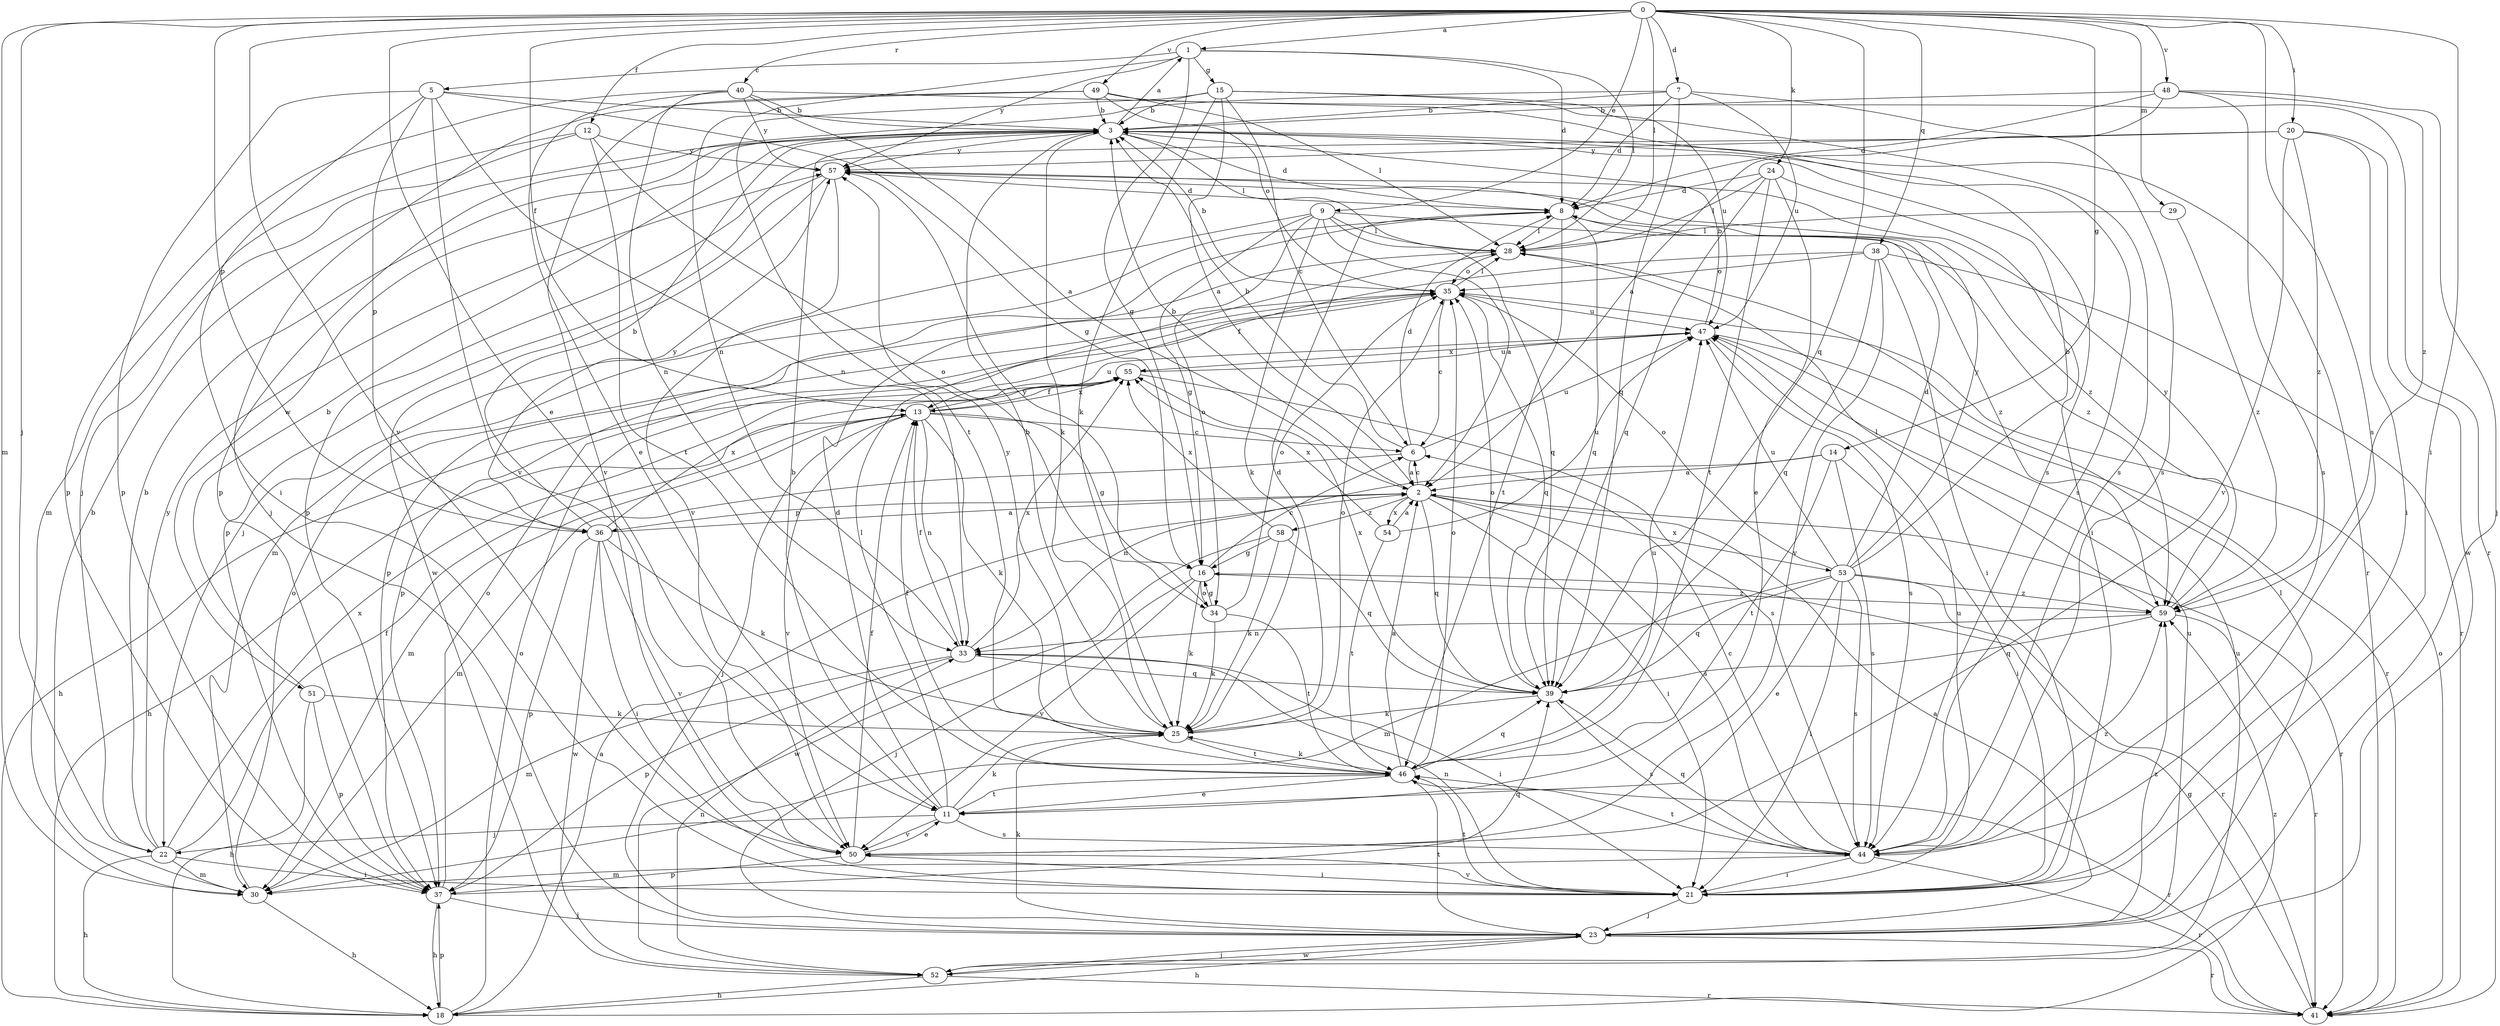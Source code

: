 strict digraph  {
0;
1;
2;
3;
5;
6;
7;
8;
9;
11;
12;
13;
14;
15;
16;
18;
20;
21;
22;
23;
24;
25;
28;
29;
30;
33;
34;
35;
36;
37;
38;
39;
40;
41;
44;
46;
47;
48;
49;
50;
51;
52;
53;
54;
55;
57;
58;
59;
0 -> 1  [label=a];
0 -> 7  [label=d];
0 -> 9  [label=e];
0 -> 11  [label=e];
0 -> 12  [label=f];
0 -> 13  [label=f];
0 -> 14  [label=g];
0 -> 20  [label=i];
0 -> 21  [label=i];
0 -> 22  [label=j];
0 -> 24  [label=k];
0 -> 28  [label=l];
0 -> 29  [label=m];
0 -> 30  [label=m];
0 -> 36  [label=p];
0 -> 38  [label=q];
0 -> 39  [label=q];
0 -> 40  [label=r];
0 -> 44  [label=s];
0 -> 48  [label=v];
0 -> 49  [label=v];
0 -> 50  [label=v];
1 -> 5  [label=c];
1 -> 8  [label=d];
1 -> 15  [label=g];
1 -> 16  [label=g];
1 -> 28  [label=l];
1 -> 33  [label=n];
1 -> 57  [label=y];
2 -> 3  [label=b];
2 -> 6  [label=c];
2 -> 21  [label=i];
2 -> 36  [label=p];
2 -> 39  [label=q];
2 -> 41  [label=r];
2 -> 44  [label=s];
2 -> 53  [label=x];
2 -> 54  [label=x];
2 -> 58  [label=z];
3 -> 1  [label=a];
3 -> 8  [label=d];
3 -> 25  [label=k];
3 -> 28  [label=l];
3 -> 41  [label=r];
3 -> 44  [label=s];
3 -> 51  [label=w];
3 -> 57  [label=y];
5 -> 3  [label=b];
5 -> 16  [label=g];
5 -> 21  [label=i];
5 -> 33  [label=n];
5 -> 36  [label=p];
5 -> 37  [label=p];
5 -> 50  [label=v];
6 -> 2  [label=a];
6 -> 3  [label=b];
6 -> 8  [label=d];
6 -> 30  [label=m];
6 -> 47  [label=u];
7 -> 3  [label=b];
7 -> 8  [label=d];
7 -> 37  [label=p];
7 -> 39  [label=q];
7 -> 44  [label=s];
7 -> 47  [label=u];
8 -> 28  [label=l];
8 -> 30  [label=m];
8 -> 39  [label=q];
8 -> 46  [label=t];
8 -> 59  [label=z];
9 -> 2  [label=a];
9 -> 16  [label=g];
9 -> 22  [label=j];
9 -> 25  [label=k];
9 -> 28  [label=l];
9 -> 34  [label=o];
9 -> 39  [label=q];
9 -> 59  [label=z];
11 -> 3  [label=b];
11 -> 8  [label=d];
11 -> 22  [label=j];
11 -> 25  [label=k];
11 -> 28  [label=l];
11 -> 44  [label=s];
11 -> 46  [label=t];
11 -> 50  [label=v];
12 -> 22  [label=j];
12 -> 30  [label=m];
12 -> 34  [label=o];
12 -> 46  [label=t];
12 -> 57  [label=y];
13 -> 6  [label=c];
13 -> 16  [label=g];
13 -> 18  [label=h];
13 -> 23  [label=j];
13 -> 25  [label=k];
13 -> 30  [label=m];
13 -> 33  [label=n];
13 -> 47  [label=u];
13 -> 50  [label=v];
13 -> 55  [label=x];
14 -> 2  [label=a];
14 -> 21  [label=i];
14 -> 33  [label=n];
14 -> 44  [label=s];
14 -> 46  [label=t];
15 -> 2  [label=a];
15 -> 3  [label=b];
15 -> 6  [label=c];
15 -> 25  [label=k];
15 -> 44  [label=s];
15 -> 46  [label=t];
15 -> 47  [label=u];
16 -> 6  [label=c];
16 -> 23  [label=j];
16 -> 25  [label=k];
16 -> 34  [label=o];
16 -> 50  [label=v];
16 -> 59  [label=z];
18 -> 2  [label=a];
18 -> 35  [label=o];
18 -> 37  [label=p];
18 -> 59  [label=z];
20 -> 21  [label=i];
20 -> 37  [label=p];
20 -> 50  [label=v];
20 -> 52  [label=w];
20 -> 57  [label=y];
20 -> 59  [label=z];
21 -> 23  [label=j];
21 -> 33  [label=n];
21 -> 46  [label=t];
21 -> 47  [label=u];
21 -> 50  [label=v];
22 -> 3  [label=b];
22 -> 13  [label=f];
22 -> 18  [label=h];
22 -> 21  [label=i];
22 -> 30  [label=m];
22 -> 55  [label=x];
22 -> 57  [label=y];
23 -> 2  [label=a];
23 -> 18  [label=h];
23 -> 25  [label=k];
23 -> 28  [label=l];
23 -> 41  [label=r];
23 -> 46  [label=t];
23 -> 47  [label=u];
23 -> 52  [label=w];
23 -> 59  [label=z];
24 -> 8  [label=d];
24 -> 11  [label=e];
24 -> 21  [label=i];
24 -> 28  [label=l];
24 -> 39  [label=q];
24 -> 46  [label=t];
25 -> 3  [label=b];
25 -> 8  [label=d];
25 -> 35  [label=o];
25 -> 46  [label=t];
25 -> 57  [label=y];
28 -> 35  [label=o];
28 -> 37  [label=p];
29 -> 28  [label=l];
29 -> 59  [label=z];
30 -> 3  [label=b];
30 -> 18  [label=h];
30 -> 35  [label=o];
33 -> 13  [label=f];
33 -> 21  [label=i];
33 -> 30  [label=m];
33 -> 37  [label=p];
33 -> 39  [label=q];
33 -> 55  [label=x];
34 -> 16  [label=g];
34 -> 25  [label=k];
34 -> 35  [label=o];
34 -> 46  [label=t];
34 -> 57  [label=y];
35 -> 3  [label=b];
35 -> 6  [label=c];
35 -> 28  [label=l];
35 -> 37  [label=p];
35 -> 39  [label=q];
35 -> 47  [label=u];
36 -> 2  [label=a];
36 -> 3  [label=b];
36 -> 21  [label=i];
36 -> 25  [label=k];
36 -> 37  [label=p];
36 -> 50  [label=v];
36 -> 52  [label=w];
36 -> 55  [label=x];
36 -> 57  [label=y];
37 -> 18  [label=h];
37 -> 23  [label=j];
37 -> 35  [label=o];
37 -> 39  [label=q];
38 -> 13  [label=f];
38 -> 21  [label=i];
38 -> 35  [label=o];
38 -> 39  [label=q];
38 -> 41  [label=r];
38 -> 50  [label=v];
39 -> 25  [label=k];
39 -> 35  [label=o];
39 -> 44  [label=s];
39 -> 55  [label=x];
40 -> 2  [label=a];
40 -> 3  [label=b];
40 -> 11  [label=e];
40 -> 33  [label=n];
40 -> 37  [label=p];
40 -> 44  [label=s];
40 -> 57  [label=y];
41 -> 16  [label=g];
41 -> 35  [label=o];
44 -> 6  [label=c];
44 -> 21  [label=i];
44 -> 30  [label=m];
44 -> 39  [label=q];
44 -> 41  [label=r];
44 -> 46  [label=t];
44 -> 59  [label=z];
46 -> 2  [label=a];
46 -> 11  [label=e];
46 -> 13  [label=f];
46 -> 25  [label=k];
46 -> 35  [label=o];
46 -> 39  [label=q];
46 -> 41  [label=r];
46 -> 47  [label=u];
47 -> 3  [label=b];
47 -> 41  [label=r];
47 -> 44  [label=s];
47 -> 55  [label=x];
48 -> 2  [label=a];
48 -> 3  [label=b];
48 -> 8  [label=d];
48 -> 23  [label=j];
48 -> 44  [label=s];
48 -> 59  [label=z];
49 -> 3  [label=b];
49 -> 23  [label=j];
49 -> 28  [label=l];
49 -> 35  [label=o];
49 -> 41  [label=r];
49 -> 50  [label=v];
50 -> 11  [label=e];
50 -> 13  [label=f];
50 -> 21  [label=i];
50 -> 37  [label=p];
51 -> 3  [label=b];
51 -> 18  [label=h];
51 -> 25  [label=k];
51 -> 37  [label=p];
52 -> 18  [label=h];
52 -> 23  [label=j];
52 -> 33  [label=n];
52 -> 41  [label=r];
52 -> 47  [label=u];
53 -> 3  [label=b];
53 -> 8  [label=d];
53 -> 11  [label=e];
53 -> 21  [label=i];
53 -> 30  [label=m];
53 -> 35  [label=o];
53 -> 39  [label=q];
53 -> 41  [label=r];
53 -> 44  [label=s];
53 -> 47  [label=u];
53 -> 57  [label=y];
53 -> 59  [label=z];
54 -> 2  [label=a];
54 -> 46  [label=t];
54 -> 47  [label=u];
54 -> 55  [label=x];
55 -> 13  [label=f];
55 -> 18  [label=h];
55 -> 44  [label=s];
55 -> 47  [label=u];
57 -> 8  [label=d];
57 -> 37  [label=p];
57 -> 50  [label=v];
57 -> 52  [label=w];
57 -> 59  [label=z];
58 -> 16  [label=g];
58 -> 25  [label=k];
58 -> 39  [label=q];
58 -> 52  [label=w];
58 -> 55  [label=x];
59 -> 28  [label=l];
59 -> 33  [label=n];
59 -> 39  [label=q];
59 -> 41  [label=r];
59 -> 57  [label=y];
}

